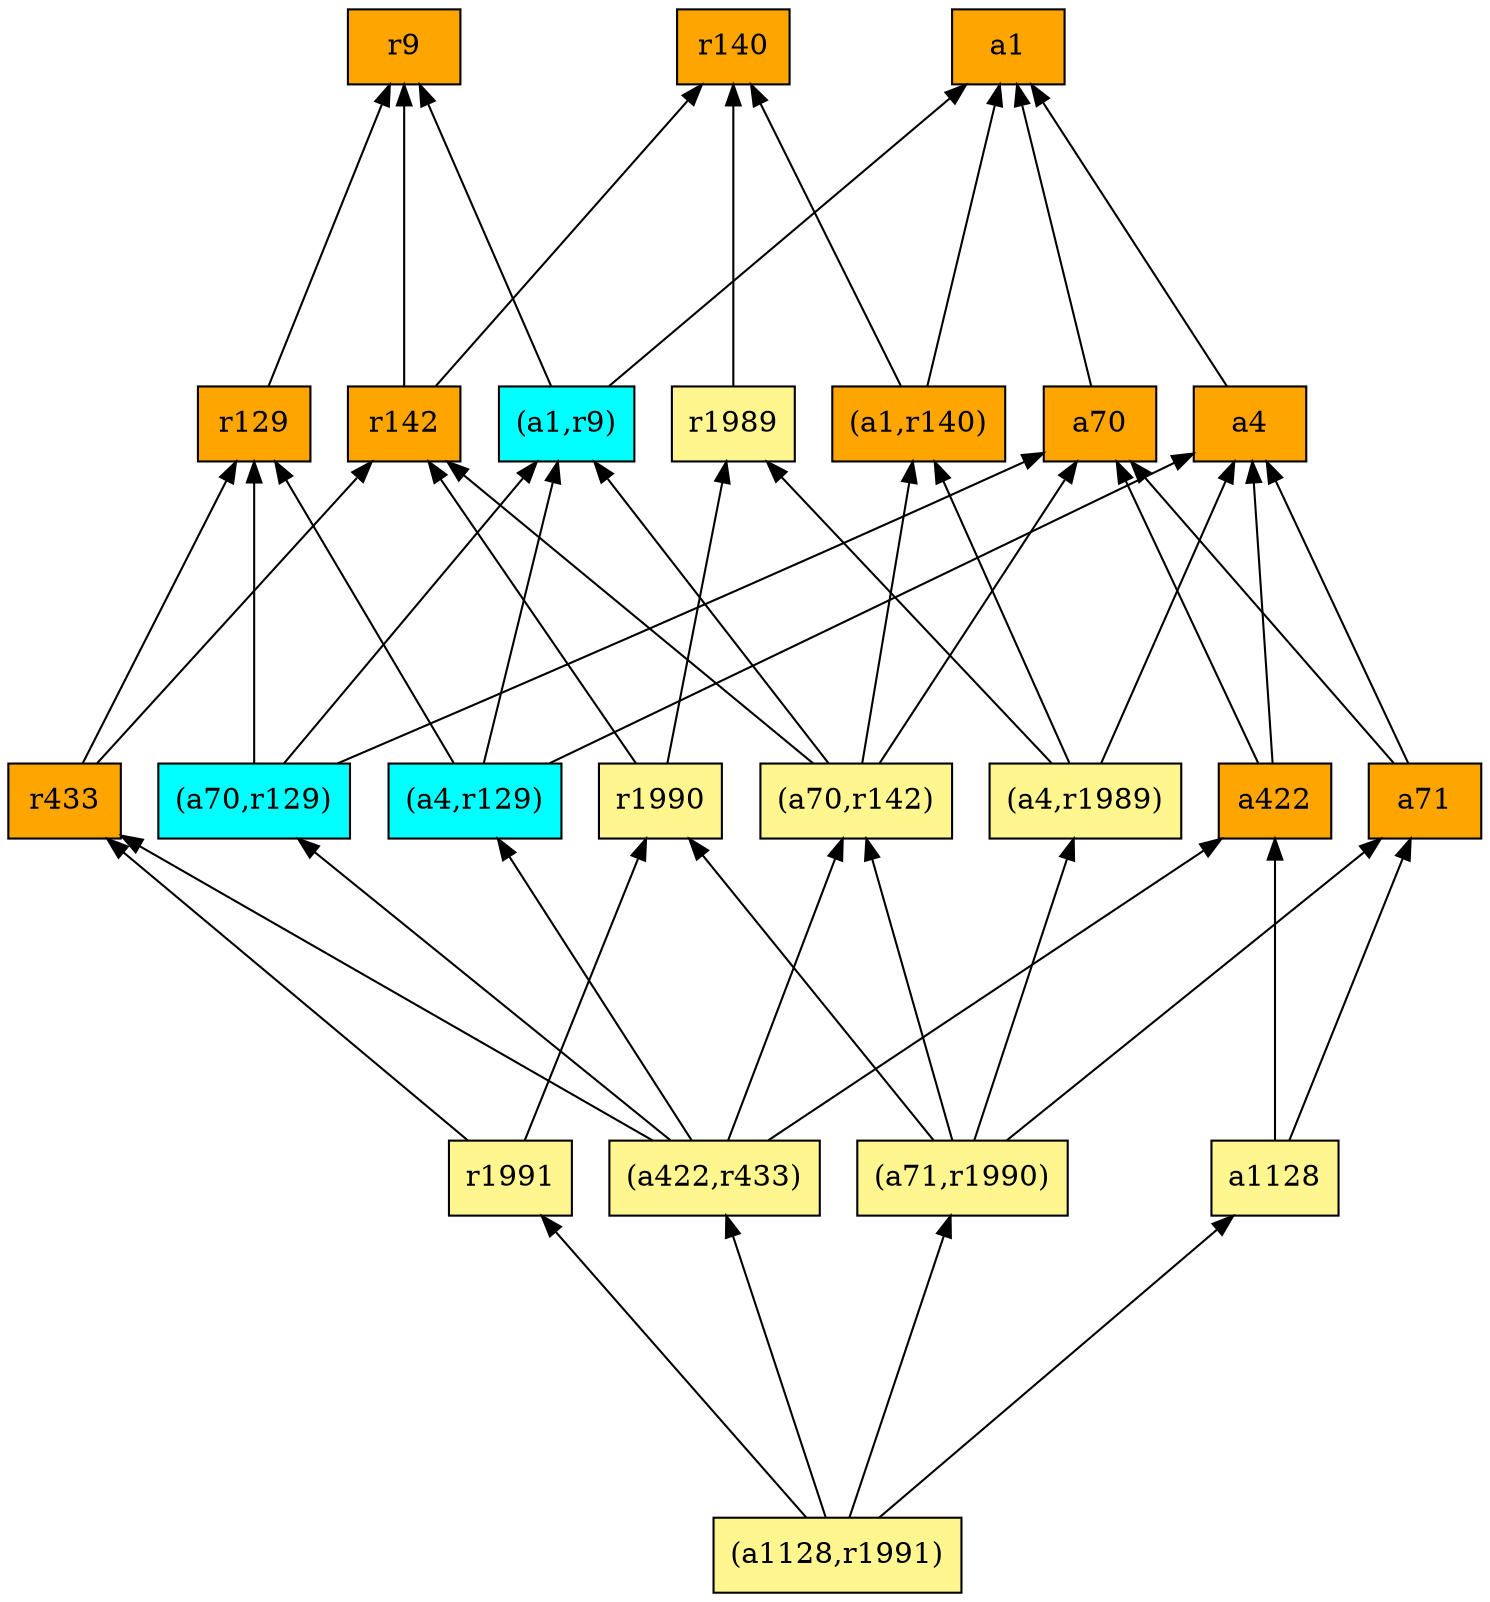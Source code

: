 digraph G {
rankdir=BT;ranksep="2.0";
"r142" [shape=record,fillcolor=orange,style=filled,label="{r142}"];
"r129" [shape=record,fillcolor=orange,style=filled,label="{r129}"];
"(a1,r9)" [shape=record,fillcolor=cyan,style=filled,label="{(a1,r9)}"];
"r433" [shape=record,fillcolor=orange,style=filled,label="{r433}"];
"a71" [shape=record,fillcolor=orange,style=filled,label="{a71}"];
"(a1,r140)" [shape=record,fillcolor=orange,style=filled,label="{(a1,r140)}"];
"(a70,r129)" [shape=record,fillcolor=cyan,style=filled,label="{(a70,r129)}"];
"r1991" [shape=record,fillcolor=khaki1,style=filled,label="{r1991}"];
"r1989" [shape=record,fillcolor=khaki1,style=filled,label="{r1989}"];
"r9" [shape=record,fillcolor=orange,style=filled,label="{r9}"];
"a1" [shape=record,fillcolor=orange,style=filled,label="{a1}"];
"(a1128,r1991)" [shape=record,fillcolor=khaki1,style=filled,label="{(a1128,r1991)}"];
"r140" [shape=record,fillcolor=orange,style=filled,label="{r140}"];
"(a4,r1989)" [shape=record,fillcolor=khaki1,style=filled,label="{(a4,r1989)}"];
"a4" [shape=record,fillcolor=orange,style=filled,label="{a4}"];
"(a71,r1990)" [shape=record,fillcolor=khaki1,style=filled,label="{(a71,r1990)}"];
"a70" [shape=record,fillcolor=orange,style=filled,label="{a70}"];
"(a70,r142)" [shape=record,fillcolor=khaki1,style=filled,label="{(a70,r142)}"];
"(a4,r129)" [shape=record,fillcolor=cyan,style=filled,label="{(a4,r129)}"];
"r1990" [shape=record,fillcolor=khaki1,style=filled,label="{r1990}"];
"a1128" [shape=record,fillcolor=khaki1,style=filled,label="{a1128}"];
"a422" [shape=record,fillcolor=orange,style=filled,label="{a422}"];
"(a422,r433)" [shape=record,fillcolor=khaki1,style=filled,label="{(a422,r433)}"];
"r142" -> "r9"
"r142" -> "r140"
"r129" -> "r9"
"(a1,r9)" -> "r9"
"(a1,r9)" -> "a1"
"r433" -> "r142"
"r433" -> "r129"
"a71" -> "a4"
"a71" -> "a70"
"(a1,r140)" -> "a1"
"(a1,r140)" -> "r140"
"(a70,r129)" -> "(a1,r9)"
"(a70,r129)" -> "r129"
"(a70,r129)" -> "a70"
"r1991" -> "r433"
"r1991" -> "r1990"
"r1989" -> "r140"
"(a1128,r1991)" -> "(a71,r1990)"
"(a1128,r1991)" -> "r1991"
"(a1128,r1991)" -> "a1128"
"(a1128,r1991)" -> "(a422,r433)"
"(a4,r1989)" -> "(a1,r140)"
"(a4,r1989)" -> "a4"
"(a4,r1989)" -> "r1989"
"a4" -> "a1"
"(a71,r1990)" -> "a71"
"(a71,r1990)" -> "(a4,r1989)"
"(a71,r1990)" -> "(a70,r142)"
"(a71,r1990)" -> "r1990"
"a70" -> "a1"
"(a70,r142)" -> "r142"
"(a70,r142)" -> "(a1,r9)"
"(a70,r142)" -> "(a1,r140)"
"(a70,r142)" -> "a70"
"(a4,r129)" -> "(a1,r9)"
"(a4,r129)" -> "r129"
"(a4,r129)" -> "a4"
"r1990" -> "r142"
"r1990" -> "r1989"
"a1128" -> "a71"
"a1128" -> "a422"
"a422" -> "a4"
"a422" -> "a70"
"(a422,r433)" -> "r433"
"(a422,r433)" -> "(a70,r129)"
"(a422,r433)" -> "(a70,r142)"
"(a422,r433)" -> "(a4,r129)"
"(a422,r433)" -> "a422"
}